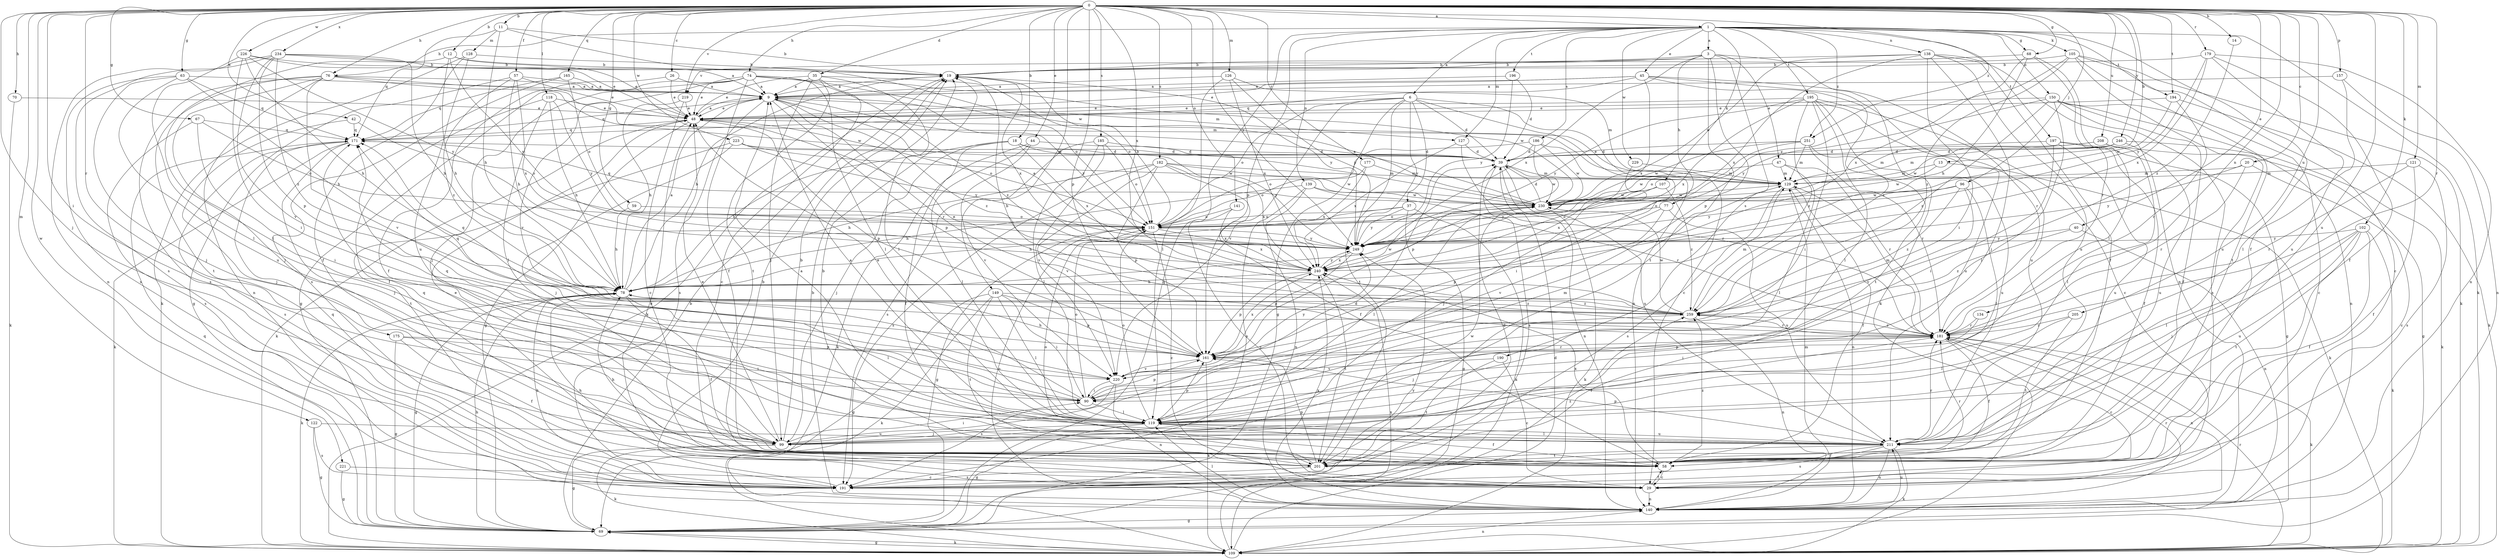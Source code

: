 strict digraph  {
0;
1;
3;
6;
9;
11;
12;
13;
14;
18;
19;
20;
26;
29;
35;
37;
39;
40;
42;
44;
45;
47;
48;
57;
58;
59;
63;
67;
68;
69;
70;
74;
76;
77;
78;
90;
96;
99;
102;
105;
107;
109;
118;
119;
121;
122;
126;
127;
128;
129;
134;
138;
139;
140;
141;
149;
150;
151;
157;
161;
165;
171;
175;
177;
179;
181;
182;
185;
186;
190;
191;
194;
195;
196;
197;
201;
205;
208;
211;
219;
220;
221;
223;
226;
229;
230;
234;
240;
246;
249;
251;
259;
0 -> 1  [label=a];
0 -> 11  [label=b];
0 -> 12  [label=b];
0 -> 13  [label=b];
0 -> 14  [label=b];
0 -> 18  [label=b];
0 -> 20  [label=c];
0 -> 26  [label=c];
0 -> 35  [label=d];
0 -> 40  [label=e];
0 -> 42  [label=e];
0 -> 44  [label=e];
0 -> 57  [label=f];
0 -> 59  [label=g];
0 -> 63  [label=g];
0 -> 67  [label=g];
0 -> 68  [label=g];
0 -> 70  [label=h];
0 -> 74  [label=h];
0 -> 76  [label=h];
0 -> 90  [label=i];
0 -> 96  [label=j];
0 -> 99  [label=j];
0 -> 102  [label=k];
0 -> 118  [label=l];
0 -> 121  [label=m];
0 -> 122  [label=m];
0 -> 126  [label=m];
0 -> 134  [label=n];
0 -> 141  [label=o];
0 -> 149  [label=o];
0 -> 157  [label=p];
0 -> 161  [label=p];
0 -> 165  [label=q];
0 -> 175  [label=r];
0 -> 177  [label=r];
0 -> 179  [label=r];
0 -> 181  [label=r];
0 -> 182  [label=s];
0 -> 185  [label=s];
0 -> 194  [label=t];
0 -> 205  [label=u];
0 -> 208  [label=u];
0 -> 211  [label=u];
0 -> 219  [label=v];
0 -> 221  [label=w];
0 -> 223  [label=w];
0 -> 226  [label=w];
0 -> 234  [label=x];
0 -> 240  [label=x];
0 -> 246  [label=y];
0 -> 249  [label=y];
0 -> 251  [label=z];
1 -> 3  [label=a];
1 -> 6  [label=a];
1 -> 45  [label=e];
1 -> 58  [label=f];
1 -> 68  [label=g];
1 -> 69  [label=g];
1 -> 76  [label=h];
1 -> 105  [label=k];
1 -> 107  [label=k];
1 -> 109  [label=k];
1 -> 127  [label=m];
1 -> 138  [label=n];
1 -> 139  [label=n];
1 -> 150  [label=o];
1 -> 161  [label=p];
1 -> 186  [label=s];
1 -> 194  [label=t];
1 -> 195  [label=t];
1 -> 196  [label=t];
1 -> 197  [label=t];
1 -> 229  [label=w];
1 -> 251  [label=z];
3 -> 19  [label=b];
3 -> 47  [label=e];
3 -> 77  [label=h];
3 -> 109  [label=k];
3 -> 161  [label=p];
3 -> 190  [label=s];
3 -> 201  [label=t];
3 -> 219  [label=v];
3 -> 240  [label=x];
6 -> 29  [label=c];
6 -> 37  [label=d];
6 -> 39  [label=d];
6 -> 48  [label=e];
6 -> 69  [label=g];
6 -> 140  [label=n];
6 -> 151  [label=o];
6 -> 201  [label=t];
6 -> 220  [label=v];
6 -> 249  [label=y];
9 -> 48  [label=e];
9 -> 127  [label=m];
9 -> 161  [label=p];
9 -> 171  [label=q];
9 -> 181  [label=r];
9 -> 191  [label=s];
9 -> 249  [label=y];
9 -> 259  [label=z];
11 -> 19  [label=b];
11 -> 78  [label=h];
11 -> 128  [label=m];
11 -> 171  [label=q];
11 -> 230  [label=w];
12 -> 19  [label=b];
12 -> 48  [label=e];
12 -> 78  [label=h];
12 -> 119  [label=l];
12 -> 249  [label=y];
13 -> 109  [label=k];
13 -> 129  [label=m];
13 -> 230  [label=w];
14 -> 259  [label=z];
18 -> 39  [label=d];
18 -> 58  [label=f];
18 -> 78  [label=h];
18 -> 99  [label=j];
18 -> 240  [label=x];
18 -> 249  [label=y];
19 -> 9  [label=a];
19 -> 109  [label=k];
19 -> 240  [label=x];
19 -> 249  [label=y];
20 -> 29  [label=c];
20 -> 129  [label=m];
20 -> 181  [label=r];
20 -> 249  [label=y];
26 -> 9  [label=a];
26 -> 48  [label=e];
26 -> 58  [label=f];
29 -> 48  [label=e];
29 -> 58  [label=f];
29 -> 78  [label=h];
29 -> 140  [label=n];
35 -> 9  [label=a];
35 -> 29  [label=c];
35 -> 48  [label=e];
35 -> 99  [label=j];
35 -> 119  [label=l];
35 -> 151  [label=o];
35 -> 201  [label=t];
37 -> 69  [label=g];
37 -> 78  [label=h];
37 -> 109  [label=k];
37 -> 151  [label=o];
37 -> 249  [label=y];
39 -> 129  [label=m];
39 -> 140  [label=n];
39 -> 191  [label=s];
39 -> 211  [label=u];
39 -> 230  [label=w];
40 -> 140  [label=n];
40 -> 249  [label=y];
40 -> 259  [label=z];
42 -> 99  [label=j];
42 -> 151  [label=o];
42 -> 171  [label=q];
44 -> 39  [label=d];
44 -> 109  [label=k];
44 -> 119  [label=l];
44 -> 220  [label=v];
45 -> 9  [label=a];
45 -> 48  [label=e];
45 -> 171  [label=q];
45 -> 181  [label=r];
45 -> 211  [label=u];
45 -> 240  [label=x];
45 -> 259  [label=z];
47 -> 119  [label=l];
47 -> 129  [label=m];
47 -> 181  [label=r];
47 -> 230  [label=w];
48 -> 9  [label=a];
48 -> 69  [label=g];
48 -> 109  [label=k];
48 -> 151  [label=o];
48 -> 161  [label=p];
48 -> 171  [label=q];
57 -> 9  [label=a];
57 -> 48  [label=e];
57 -> 69  [label=g];
57 -> 78  [label=h];
57 -> 240  [label=x];
57 -> 259  [label=z];
58 -> 29  [label=c];
58 -> 240  [label=x];
58 -> 259  [label=z];
59 -> 78  [label=h];
59 -> 151  [label=o];
63 -> 9  [label=a];
63 -> 78  [label=h];
63 -> 99  [label=j];
63 -> 171  [label=q];
63 -> 191  [label=s];
63 -> 211  [label=u];
67 -> 90  [label=i];
67 -> 151  [label=o];
67 -> 171  [label=q];
67 -> 191  [label=s];
68 -> 19  [label=b];
68 -> 78  [label=h];
68 -> 119  [label=l];
68 -> 181  [label=r];
68 -> 240  [label=x];
69 -> 19  [label=b];
69 -> 78  [label=h];
69 -> 109  [label=k];
69 -> 171  [label=q];
69 -> 249  [label=y];
70 -> 48  [label=e];
70 -> 109  [label=k];
74 -> 9  [label=a];
74 -> 48  [label=e];
74 -> 58  [label=f];
74 -> 69  [label=g];
74 -> 99  [label=j];
74 -> 119  [label=l];
74 -> 151  [label=o];
74 -> 220  [label=v];
74 -> 230  [label=w];
74 -> 259  [label=z];
76 -> 9  [label=a];
76 -> 99  [label=j];
76 -> 129  [label=m];
76 -> 140  [label=n];
76 -> 191  [label=s];
76 -> 201  [label=t];
76 -> 220  [label=v];
76 -> 230  [label=w];
77 -> 151  [label=o];
77 -> 161  [label=p];
77 -> 211  [label=u];
77 -> 220  [label=v];
78 -> 9  [label=a];
78 -> 19  [label=b];
78 -> 58  [label=f];
78 -> 69  [label=g];
78 -> 109  [label=k];
78 -> 119  [label=l];
78 -> 230  [label=w];
78 -> 259  [label=z];
90 -> 48  [label=e];
90 -> 119  [label=l];
90 -> 129  [label=m];
90 -> 151  [label=o];
90 -> 161  [label=p];
90 -> 171  [label=q];
96 -> 119  [label=l];
96 -> 151  [label=o];
96 -> 220  [label=v];
96 -> 230  [label=w];
96 -> 249  [label=y];
96 -> 259  [label=z];
99 -> 19  [label=b];
99 -> 39  [label=d];
99 -> 48  [label=e];
99 -> 69  [label=g];
99 -> 90  [label=i];
99 -> 109  [label=k];
99 -> 181  [label=r];
102 -> 58  [label=f];
102 -> 99  [label=j];
102 -> 109  [label=k];
102 -> 119  [label=l];
102 -> 201  [label=t];
102 -> 211  [label=u];
102 -> 249  [label=y];
105 -> 19  [label=b];
105 -> 29  [label=c];
105 -> 109  [label=k];
105 -> 201  [label=t];
105 -> 211  [label=u];
105 -> 249  [label=y];
105 -> 259  [label=z];
107 -> 230  [label=w];
107 -> 240  [label=x];
107 -> 249  [label=y];
107 -> 259  [label=z];
109 -> 39  [label=d];
109 -> 69  [label=g];
109 -> 140  [label=n];
109 -> 181  [label=r];
109 -> 240  [label=x];
118 -> 48  [label=e];
118 -> 58  [label=f];
118 -> 78  [label=h];
118 -> 119  [label=l];
118 -> 249  [label=y];
119 -> 9  [label=a];
119 -> 58  [label=f];
119 -> 69  [label=g];
119 -> 99  [label=j];
119 -> 151  [label=o];
119 -> 161  [label=p];
119 -> 211  [label=u];
121 -> 58  [label=f];
121 -> 129  [label=m];
121 -> 181  [label=r];
121 -> 191  [label=s];
122 -> 69  [label=g];
122 -> 191  [label=s];
122 -> 211  [label=u];
126 -> 9  [label=a];
126 -> 119  [label=l];
126 -> 129  [label=m];
126 -> 240  [label=x];
126 -> 249  [label=y];
127 -> 39  [label=d];
127 -> 181  [label=r];
127 -> 240  [label=x];
128 -> 19  [label=b];
128 -> 58  [label=f];
128 -> 109  [label=k];
128 -> 211  [label=u];
129 -> 48  [label=e];
129 -> 58  [label=f];
129 -> 140  [label=n];
129 -> 191  [label=s];
129 -> 230  [label=w];
134 -> 90  [label=i];
134 -> 181  [label=r];
138 -> 19  [label=b];
138 -> 58  [label=f];
138 -> 90  [label=i];
138 -> 99  [label=j];
138 -> 140  [label=n];
138 -> 211  [label=u];
138 -> 230  [label=w];
138 -> 240  [label=x];
139 -> 78  [label=h];
139 -> 140  [label=n];
139 -> 181  [label=r];
139 -> 191  [label=s];
139 -> 230  [label=w];
140 -> 19  [label=b];
140 -> 69  [label=g];
140 -> 119  [label=l];
140 -> 129  [label=m];
140 -> 151  [label=o];
140 -> 181  [label=r];
140 -> 211  [label=u];
140 -> 240  [label=x];
141 -> 29  [label=c];
141 -> 151  [label=o];
141 -> 240  [label=x];
149 -> 69  [label=g];
149 -> 90  [label=i];
149 -> 109  [label=k];
149 -> 119  [label=l];
149 -> 161  [label=p];
149 -> 201  [label=t];
149 -> 259  [label=z];
150 -> 29  [label=c];
150 -> 48  [label=e];
150 -> 58  [label=f];
150 -> 119  [label=l];
150 -> 140  [label=n];
150 -> 191  [label=s];
150 -> 249  [label=y];
150 -> 259  [label=z];
151 -> 19  [label=b];
151 -> 29  [label=c];
151 -> 69  [label=g];
151 -> 240  [label=x];
151 -> 249  [label=y];
157 -> 9  [label=a];
157 -> 119  [label=l];
157 -> 140  [label=n];
161 -> 78  [label=h];
161 -> 109  [label=k];
161 -> 181  [label=r];
161 -> 220  [label=v];
161 -> 240  [label=x];
165 -> 9  [label=a];
165 -> 151  [label=o];
165 -> 171  [label=q];
165 -> 191  [label=s];
171 -> 39  [label=d];
171 -> 99  [label=j];
171 -> 109  [label=k];
171 -> 191  [label=s];
175 -> 58  [label=f];
175 -> 69  [label=g];
175 -> 90  [label=i];
175 -> 161  [label=p];
177 -> 129  [label=m];
177 -> 151  [label=o];
177 -> 240  [label=x];
179 -> 19  [label=b];
179 -> 58  [label=f];
179 -> 140  [label=n];
179 -> 211  [label=u];
179 -> 240  [label=x];
179 -> 249  [label=y];
181 -> 19  [label=b];
181 -> 29  [label=c];
181 -> 58  [label=f];
181 -> 109  [label=k];
181 -> 129  [label=m];
181 -> 140  [label=n];
181 -> 161  [label=p];
181 -> 171  [label=q];
181 -> 259  [label=z];
182 -> 58  [label=f];
182 -> 78  [label=h];
182 -> 129  [label=m];
182 -> 161  [label=p];
182 -> 191  [label=s];
182 -> 220  [label=v];
182 -> 230  [label=w];
182 -> 240  [label=x];
185 -> 39  [label=d];
185 -> 119  [label=l];
185 -> 151  [label=o];
185 -> 191  [label=s];
185 -> 220  [label=v];
186 -> 39  [label=d];
186 -> 90  [label=i];
186 -> 151  [label=o];
186 -> 161  [label=p];
186 -> 230  [label=w];
190 -> 29  [label=c];
190 -> 201  [label=t];
190 -> 220  [label=v];
191 -> 19  [label=b];
191 -> 39  [label=d];
191 -> 78  [label=h];
191 -> 171  [label=q];
191 -> 259  [label=z];
194 -> 48  [label=e];
194 -> 109  [label=k];
194 -> 181  [label=r];
194 -> 230  [label=w];
195 -> 29  [label=c];
195 -> 48  [label=e];
195 -> 90  [label=i];
195 -> 119  [label=l];
195 -> 201  [label=t];
195 -> 211  [label=u];
195 -> 240  [label=x];
195 -> 249  [label=y];
195 -> 259  [label=z];
196 -> 9  [label=a];
196 -> 39  [label=d];
196 -> 249  [label=y];
197 -> 39  [label=d];
197 -> 58  [label=f];
197 -> 69  [label=g];
197 -> 90  [label=i];
197 -> 211  [label=u];
201 -> 19  [label=b];
201 -> 48  [label=e];
201 -> 78  [label=h];
201 -> 151  [label=o];
201 -> 161  [label=p];
201 -> 181  [label=r];
201 -> 191  [label=s];
201 -> 230  [label=w];
205 -> 119  [label=l];
205 -> 181  [label=r];
205 -> 201  [label=t];
208 -> 39  [label=d];
208 -> 69  [label=g];
208 -> 119  [label=l];
208 -> 129  [label=m];
211 -> 9  [label=a];
211 -> 58  [label=f];
211 -> 109  [label=k];
211 -> 119  [label=l];
211 -> 140  [label=n];
211 -> 161  [label=p];
211 -> 171  [label=q];
211 -> 181  [label=r];
211 -> 191  [label=s];
211 -> 201  [label=t];
219 -> 29  [label=c];
219 -> 48  [label=e];
219 -> 78  [label=h];
220 -> 90  [label=i];
220 -> 140  [label=n];
220 -> 191  [label=s];
220 -> 249  [label=y];
221 -> 29  [label=c];
221 -> 69  [label=g];
223 -> 39  [label=d];
223 -> 99  [label=j];
223 -> 201  [label=t];
223 -> 230  [label=w];
223 -> 249  [label=y];
226 -> 19  [label=b];
226 -> 48  [label=e];
226 -> 78  [label=h];
226 -> 90  [label=i];
226 -> 119  [label=l];
226 -> 249  [label=y];
229 -> 99  [label=j];
229 -> 129  [label=m];
230 -> 9  [label=a];
230 -> 39  [label=d];
230 -> 109  [label=k];
230 -> 119  [label=l];
230 -> 151  [label=o];
230 -> 171  [label=q];
234 -> 9  [label=a];
234 -> 19  [label=b];
234 -> 78  [label=h];
234 -> 140  [label=n];
234 -> 161  [label=p];
234 -> 191  [label=s];
234 -> 220  [label=v];
234 -> 259  [label=z];
240 -> 78  [label=h];
240 -> 161  [label=p];
240 -> 201  [label=t];
240 -> 249  [label=y];
246 -> 39  [label=d];
246 -> 109  [label=k];
246 -> 129  [label=m];
246 -> 211  [label=u];
246 -> 230  [label=w];
249 -> 9  [label=a];
249 -> 161  [label=p];
249 -> 240  [label=x];
251 -> 39  [label=d];
251 -> 129  [label=m];
251 -> 151  [label=o];
251 -> 181  [label=r];
251 -> 211  [label=u];
251 -> 230  [label=w];
259 -> 48  [label=e];
259 -> 99  [label=j];
259 -> 129  [label=m];
259 -> 140  [label=n];
259 -> 171  [label=q];
259 -> 181  [label=r];
259 -> 230  [label=w];
}
